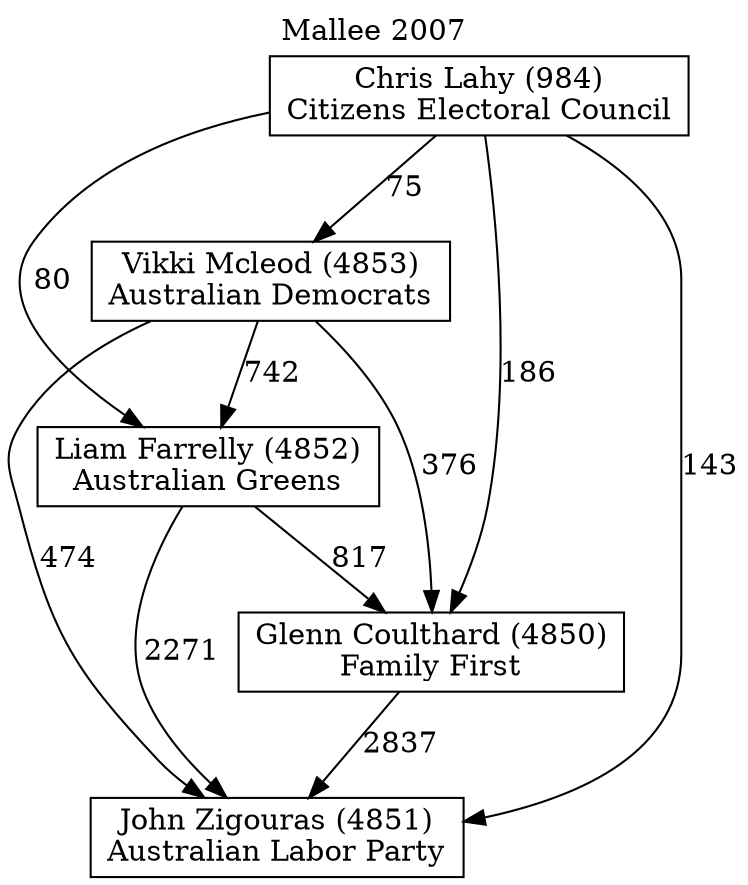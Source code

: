 // House preference flow
digraph "John Zigouras (4851)_Mallee_2007" {
	graph [label="Mallee 2007" labelloc=t mclimit=10]
	node [shape=box]
	"John Zigouras (4851)" [label="John Zigouras (4851)
Australian Labor Party"]
	"Glenn Coulthard (4850)" [label="Glenn Coulthard (4850)
Family First"]
	"Liam Farrelly (4852)" [label="Liam Farrelly (4852)
Australian Greens"]
	"Vikki Mcleod (4853)" [label="Vikki Mcleod (4853)
Australian Democrats"]
	"Chris Lahy (984)" [label="Chris Lahy (984)
Citizens Electoral Council"]
	"Glenn Coulthard (4850)" -> "John Zigouras (4851)" [label=2837]
	"Liam Farrelly (4852)" -> "Glenn Coulthard (4850)" [label=817]
	"Vikki Mcleod (4853)" -> "Liam Farrelly (4852)" [label=742]
	"Chris Lahy (984)" -> "Vikki Mcleod (4853)" [label=75]
	"Liam Farrelly (4852)" -> "John Zigouras (4851)" [label=2271]
	"Vikki Mcleod (4853)" -> "John Zigouras (4851)" [label=474]
	"Chris Lahy (984)" -> "John Zigouras (4851)" [label=143]
	"Chris Lahy (984)" -> "Liam Farrelly (4852)" [label=80]
	"Vikki Mcleod (4853)" -> "Glenn Coulthard (4850)" [label=376]
	"Chris Lahy (984)" -> "Glenn Coulthard (4850)" [label=186]
}
